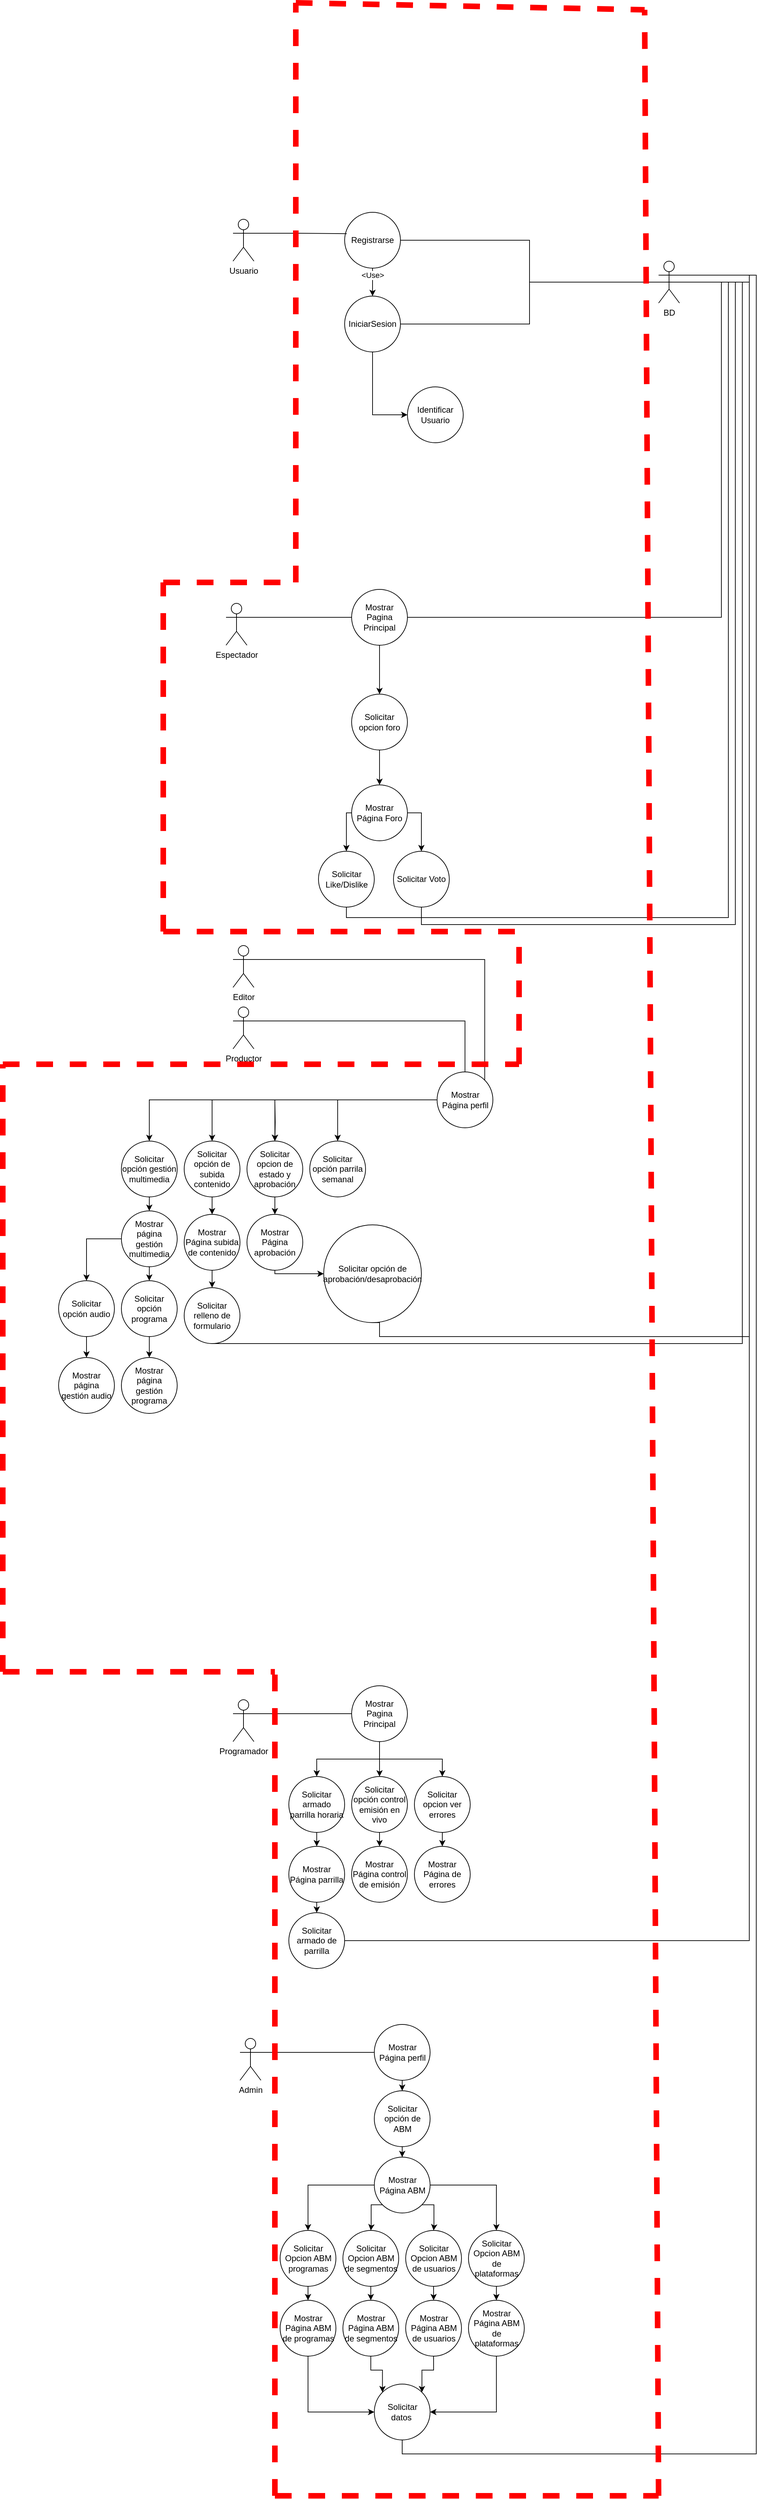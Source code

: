 <mxfile version="21.2.8" type="device">
  <diagram name="Página-1" id="OckT843x-lJwrtBGM3gO">
    <mxGraphModel dx="8350" dy="4545" grid="1" gridSize="10" guides="1" tooltips="1" connect="1" arrows="1" fold="1" page="1" pageScale="1" pageWidth="827" pageHeight="1169" math="0" shadow="0">
      <root>
        <mxCell id="0" />
        <mxCell id="1" parent="0" />
        <mxCell id="jSK1wQsOqo6iw2RfOeqB-2" value="Usuario" style="shape=umlActor;verticalLabelPosition=bottom;verticalAlign=top;html=1;outlineConnect=0;" parent="1" vertex="1">
          <mxGeometry x="-890" y="-130" width="30" height="60" as="geometry" />
        </mxCell>
        <mxCell id="jSK1wQsOqo6iw2RfOeqB-3" style="edgeStyle=orthogonalEdgeStyle;rounded=0;orthogonalLoop=1;jettySize=auto;html=1;exitX=0.5;exitY=1;exitDx=0;exitDy=0;" parent="1" source="jSK1wQsOqo6iw2RfOeqB-4" target="jSK1wQsOqo6iw2RfOeqB-5" edge="1">
          <mxGeometry relative="1" as="geometry" />
        </mxCell>
        <mxCell id="T_bKocLDF5SG0f0tNBpL-326" value="&amp;lt;Use&amp;gt;" style="edgeLabel;html=1;align=center;verticalAlign=middle;resizable=0;points=[];" parent="jSK1wQsOqo6iw2RfOeqB-3" connectable="0" vertex="1">
          <mxGeometry x="-0.53" y="-3" relative="1" as="geometry">
            <mxPoint x="3" as="offset" />
          </mxGeometry>
        </mxCell>
        <mxCell id="jSK1wQsOqo6iw2RfOeqB-4" value="Registrarse" style="ellipse;whiteSpace=wrap;html=1;aspect=fixed;" parent="1" vertex="1">
          <mxGeometry x="-730" y="-140" width="80" height="80" as="geometry" />
        </mxCell>
        <mxCell id="T_bKocLDF5SG0f0tNBpL-328" style="edgeStyle=orthogonalEdgeStyle;rounded=0;orthogonalLoop=1;jettySize=auto;html=1;exitX=1;exitY=0.5;exitDx=0;exitDy=0;endArrow=none;endFill=0;entryX=0.5;entryY=0.5;entryDx=0;entryDy=0;entryPerimeter=0;" parent="1" source="jSK1wQsOqo6iw2RfOeqB-5" target="jSK1wQsOqo6iw2RfOeqB-6" edge="1">
          <mxGeometry relative="1" as="geometry">
            <mxPoint x="-440" y="-50" as="targetPoint" />
          </mxGeometry>
        </mxCell>
        <mxCell id="Albroaq3FVYr9AdbzQTs-22" style="edgeStyle=orthogonalEdgeStyle;rounded=0;orthogonalLoop=1;jettySize=auto;html=1;exitX=0.5;exitY=1;exitDx=0;exitDy=0;entryX=0;entryY=0.5;entryDx=0;entryDy=0;" parent="1" source="jSK1wQsOqo6iw2RfOeqB-5" target="Albroaq3FVYr9AdbzQTs-18" edge="1">
          <mxGeometry relative="1" as="geometry" />
        </mxCell>
        <mxCell id="jSK1wQsOqo6iw2RfOeqB-5" value="IniciarSesion" style="ellipse;whiteSpace=wrap;html=1;aspect=fixed;" parent="1" vertex="1">
          <mxGeometry x="-730" y="-20" width="80" height="80" as="geometry" />
        </mxCell>
        <mxCell id="Albroaq3FVYr9AdbzQTs-26" style="edgeStyle=orthogonalEdgeStyle;rounded=0;orthogonalLoop=1;jettySize=auto;html=1;entryX=1;entryY=0.5;entryDx=0;entryDy=0;endArrow=none;endFill=0;" parent="1" target="Albroaq3FVYr9AdbzQTs-23" edge="1">
          <mxGeometry relative="1" as="geometry">
            <Array as="points">
              <mxPoint x="-190" y="-40" />
              <mxPoint x="-190" y="440" />
            </Array>
            <mxPoint x="-250" y="-40" as="sourcePoint" />
          </mxGeometry>
        </mxCell>
        <mxCell id="jSK1wQsOqo6iw2RfOeqB-6" value="BD" style="shape=umlActor;verticalLabelPosition=bottom;verticalAlign=top;html=1;outlineConnect=0;" parent="1" vertex="1">
          <mxGeometry x="-280" y="-70" width="30" height="60" as="geometry" />
        </mxCell>
        <mxCell id="qQwsvfNcmjzs0gGD21ip-3" style="edgeStyle=orthogonalEdgeStyle;rounded=0;orthogonalLoop=1;jettySize=auto;html=1;exitX=1;exitY=0.333;exitDx=0;exitDy=0;exitPerimeter=0;entryX=0;entryY=0.5;entryDx=0;entryDy=0;endArrow=none;endFill=0;" parent="1" source="jSK1wQsOqo6iw2RfOeqB-7" target="Albroaq3FVYr9AdbzQTs-23" edge="1">
          <mxGeometry relative="1" as="geometry" />
        </mxCell>
        <mxCell id="jSK1wQsOqo6iw2RfOeqB-7" value="Espectador" style="shape=umlActor;verticalLabelPosition=bottom;verticalAlign=top;html=1;outlineConnect=0;" parent="1" vertex="1">
          <mxGeometry x="-900" y="420" width="30" height="60" as="geometry" />
        </mxCell>
        <mxCell id="qQwsvfNcmjzs0gGD21ip-4" style="edgeStyle=orthogonalEdgeStyle;rounded=0;orthogonalLoop=1;jettySize=auto;html=1;exitX=1;exitY=0.333;exitDx=0;exitDy=0;exitPerimeter=0;entryX=0.5;entryY=0;entryDx=0;entryDy=0;endArrow=none;endFill=0;" parent="1" source="jSK1wQsOqo6iw2RfOeqB-8" target="Albroaq3FVYr9AdbzQTs-41" edge="1">
          <mxGeometry relative="1" as="geometry" />
        </mxCell>
        <mxCell id="jSK1wQsOqo6iw2RfOeqB-8" value="Productor" style="shape=umlActor;verticalLabelPosition=bottom;verticalAlign=top;html=1;outlineConnect=0;" parent="1" vertex="1">
          <mxGeometry x="-890" y="998" width="30" height="60" as="geometry" />
        </mxCell>
        <mxCell id="qQwsvfNcmjzs0gGD21ip-18" style="edgeStyle=orthogonalEdgeStyle;rounded=0;orthogonalLoop=1;jettySize=auto;html=1;exitX=1;exitY=0.333;exitDx=0;exitDy=0;exitPerimeter=0;endArrow=none;endFill=0;" parent="1" source="jSK1wQsOqo6iw2RfOeqB-9" target="tjhsjT6ZtuWOGcHWminc-7" edge="1">
          <mxGeometry relative="1" as="geometry" />
        </mxCell>
        <mxCell id="jSK1wQsOqo6iw2RfOeqB-9" value="Programador" style="shape=umlActor;verticalLabelPosition=bottom;verticalAlign=top;html=1;outlineConnect=0;" parent="1" vertex="1">
          <mxGeometry x="-890" y="1990" width="30" height="60" as="geometry" />
        </mxCell>
        <mxCell id="qQwsvfNcmjzs0gGD21ip-19" style="edgeStyle=orthogonalEdgeStyle;rounded=0;orthogonalLoop=1;jettySize=auto;html=1;exitX=1;exitY=0.333;exitDx=0;exitDy=0;exitPerimeter=0;endArrow=none;endFill=0;" parent="1" source="jSK1wQsOqo6iw2RfOeqB-10" target="qQwsvfNcmjzs0gGD21ip-1" edge="1">
          <mxGeometry relative="1" as="geometry" />
        </mxCell>
        <mxCell id="jSK1wQsOqo6iw2RfOeqB-10" value="Admin" style="shape=umlActor;verticalLabelPosition=bottom;verticalAlign=top;html=1;outlineConnect=0;" parent="1" vertex="1">
          <mxGeometry x="-880" y="2475" width="30" height="60" as="geometry" />
        </mxCell>
        <mxCell id="T_bKocLDF5SG0f0tNBpL-1" style="edgeStyle=orthogonalEdgeStyle;rounded=0;orthogonalLoop=1;jettySize=auto;html=1;exitX=1;exitY=1;exitDx=0;exitDy=0;entryX=1;entryY=0.5;entryDx=0;entryDy=0;" parent="1" edge="1">
          <mxGeometry relative="1" as="geometry">
            <mxPoint x="700" y="1118.284" as="sourcePoint" />
          </mxGeometry>
        </mxCell>
        <mxCell id="Albroaq3FVYr9AdbzQTs-3" style="edgeStyle=orthogonalEdgeStyle;rounded=0;orthogonalLoop=1;jettySize=auto;html=1;exitX=1;exitY=0.5;exitDx=0;exitDy=0;entryX=0.5;entryY=0.5;entryDx=0;entryDy=0;entryPerimeter=0;endArrow=none;endFill=0;" parent="1" source="jSK1wQsOqo6iw2RfOeqB-4" target="jSK1wQsOqo6iw2RfOeqB-6" edge="1">
          <mxGeometry relative="1" as="geometry" />
        </mxCell>
        <mxCell id="Albroaq3FVYr9AdbzQTs-18" value="Identificar Usuario" style="ellipse;whiteSpace=wrap;html=1;aspect=fixed;" parent="1" vertex="1">
          <mxGeometry x="-640" y="110" width="80" height="80" as="geometry" />
        </mxCell>
        <mxCell id="Albroaq3FVYr9AdbzQTs-30" style="edgeStyle=orthogonalEdgeStyle;rounded=0;orthogonalLoop=1;jettySize=auto;html=1;exitX=0.5;exitY=1;exitDx=0;exitDy=0;" parent="1" source="Albroaq3FVYr9AdbzQTs-23" target="Albroaq3FVYr9AdbzQTs-28" edge="1">
          <mxGeometry relative="1" as="geometry" />
        </mxCell>
        <mxCell id="Albroaq3FVYr9AdbzQTs-23" value="Mostrar Pagina Principal" style="ellipse;whiteSpace=wrap;html=1;aspect=fixed;" parent="1" vertex="1">
          <mxGeometry x="-720" y="400" width="80" height="80" as="geometry" />
        </mxCell>
        <mxCell id="Albroaq3FVYr9AdbzQTs-32" style="edgeStyle=orthogonalEdgeStyle;rounded=0;orthogonalLoop=1;jettySize=auto;html=1;exitX=0.5;exitY=1;exitDx=0;exitDy=0;entryX=0.5;entryY=0;entryDx=0;entryDy=0;" parent="1" source="Albroaq3FVYr9AdbzQTs-28" target="Albroaq3FVYr9AdbzQTs-31" edge="1">
          <mxGeometry relative="1" as="geometry" />
        </mxCell>
        <mxCell id="Albroaq3FVYr9AdbzQTs-28" value="Solicitar opcion foro" style="ellipse;whiteSpace=wrap;html=1;aspect=fixed;" parent="1" vertex="1">
          <mxGeometry x="-720" y="550" width="80" height="80" as="geometry" />
        </mxCell>
        <mxCell id="Albroaq3FVYr9AdbzQTs-37" style="edgeStyle=orthogonalEdgeStyle;rounded=0;orthogonalLoop=1;jettySize=auto;html=1;entryX=0.5;entryY=0;entryDx=0;entryDy=0;" parent="1" source="Albroaq3FVYr9AdbzQTs-31" target="Albroaq3FVYr9AdbzQTs-35" edge="1">
          <mxGeometry relative="1" as="geometry">
            <Array as="points">
              <mxPoint x="-727" y="720" />
            </Array>
          </mxGeometry>
        </mxCell>
        <mxCell id="Albroaq3FVYr9AdbzQTs-31" value="Mostrar Página Foro" style="ellipse;whiteSpace=wrap;html=1;aspect=fixed;" parent="1" vertex="1">
          <mxGeometry x="-720" y="680" width="80" height="80" as="geometry" />
        </mxCell>
        <mxCell id="Albroaq3FVYr9AdbzQTs-34" value="Solicitar Voto" style="ellipse;whiteSpace=wrap;html=1;aspect=fixed;" parent="1" vertex="1">
          <mxGeometry x="-660" y="775" width="80" height="80" as="geometry" />
        </mxCell>
        <mxCell id="Albroaq3FVYr9AdbzQTs-35" value="Solicitar Like/Dislike" style="ellipse;whiteSpace=wrap;html=1;aspect=fixed;" parent="1" vertex="1">
          <mxGeometry x="-767.5" y="775" width="80" height="80" as="geometry" />
        </mxCell>
        <mxCell id="Albroaq3FVYr9AdbzQTs-40" style="edgeStyle=orthogonalEdgeStyle;rounded=0;orthogonalLoop=1;jettySize=auto;html=1;exitX=1;exitY=0.5;exitDx=0;exitDy=0;entryX=0.5;entryY=0;entryDx=0;entryDy=0;" parent="1" source="Albroaq3FVYr9AdbzQTs-31" target="Albroaq3FVYr9AdbzQTs-34" edge="1">
          <mxGeometry relative="1" as="geometry" />
        </mxCell>
        <mxCell id="T_bKocLDF5SG0f0tNBpL-336" style="edgeStyle=orthogonalEdgeStyle;rounded=0;orthogonalLoop=1;jettySize=auto;html=1;exitX=0.5;exitY=1;exitDx=0;exitDy=0;entryX=0.5;entryY=0.5;entryDx=0;entryDy=0;entryPerimeter=0;endArrow=none;endFill=0;" parent="1" source="Albroaq3FVYr9AdbzQTs-35" target="jSK1wQsOqo6iw2RfOeqB-6" edge="1">
          <mxGeometry relative="1" as="geometry">
            <Array as="points">
              <mxPoint x="-728" y="870" />
              <mxPoint x="-180" y="870" />
              <mxPoint x="-180" y="-40" />
            </Array>
          </mxGeometry>
        </mxCell>
        <mxCell id="T_bKocLDF5SG0f0tNBpL-337" style="edgeStyle=orthogonalEdgeStyle;rounded=0;orthogonalLoop=1;jettySize=auto;html=1;exitX=0.5;exitY=1;exitDx=0;exitDy=0;entryX=0.5;entryY=0.5;entryDx=0;entryDy=0;entryPerimeter=0;endArrow=none;endFill=0;" parent="1" source="Albroaq3FVYr9AdbzQTs-34" target="jSK1wQsOqo6iw2RfOeqB-6" edge="1">
          <mxGeometry relative="1" as="geometry">
            <Array as="points">
              <mxPoint x="-620" y="880" />
              <mxPoint x="-170" y="880" />
              <mxPoint x="-170" y="-40" />
            </Array>
          </mxGeometry>
        </mxCell>
        <mxCell id="tjhsjT6ZtuWOGcHWminc-8" style="edgeStyle=orthogonalEdgeStyle;rounded=0;orthogonalLoop=1;jettySize=auto;html=1;exitX=0;exitY=0.5;exitDx=0;exitDy=0;entryX=0.5;entryY=0;entryDx=0;entryDy=0;" parent="1" source="Albroaq3FVYr9AdbzQTs-41" target="T_bKocLDF5SG0f0tNBpL-350" edge="1">
          <mxGeometry relative="1" as="geometry" />
        </mxCell>
        <mxCell id="tjhsjT6ZtuWOGcHWminc-9" style="edgeStyle=orthogonalEdgeStyle;rounded=0;orthogonalLoop=1;jettySize=auto;html=1;exitX=0;exitY=0.5;exitDx=0;exitDy=0;entryX=0.5;entryY=0;entryDx=0;entryDy=0;" parent="1" source="Albroaq3FVYr9AdbzQTs-41" target="T_bKocLDF5SG0f0tNBpL-348" edge="1">
          <mxGeometry relative="1" as="geometry" />
        </mxCell>
        <mxCell id="tjhsjT6ZtuWOGcHWminc-10" style="edgeStyle=orthogonalEdgeStyle;rounded=0;orthogonalLoop=1;jettySize=auto;html=1;exitX=0;exitY=0.5;exitDx=0;exitDy=0;entryX=0.5;entryY=0;entryDx=0;entryDy=0;" parent="1" source="Albroaq3FVYr9AdbzQTs-41" target="T_bKocLDF5SG0f0tNBpL-347" edge="1">
          <mxGeometry relative="1" as="geometry" />
        </mxCell>
        <mxCell id="tjhsjT6ZtuWOGcHWminc-11" style="edgeStyle=orthogonalEdgeStyle;rounded=0;orthogonalLoop=1;jettySize=auto;html=1;exitX=0;exitY=0.5;exitDx=0;exitDy=0;" parent="1" source="Albroaq3FVYr9AdbzQTs-41" target="T_bKocLDF5SG0f0tNBpL-351" edge="1">
          <mxGeometry relative="1" as="geometry" />
        </mxCell>
        <mxCell id="Albroaq3FVYr9AdbzQTs-41" value="Mostrar Página perfil" style="ellipse;whiteSpace=wrap;html=1;aspect=fixed;" parent="1" vertex="1">
          <mxGeometry x="-597.5" y="1091" width="80" height="80" as="geometry" />
        </mxCell>
        <mxCell id="tjhsjT6ZtuWOGcHWminc-12" style="edgeStyle=orthogonalEdgeStyle;rounded=0;orthogonalLoop=1;jettySize=auto;html=1;exitX=1;exitY=0.333;exitDx=0;exitDy=0;exitPerimeter=0;entryX=1;entryY=0;entryDx=0;entryDy=0;endArrow=none;endFill=0;" parent="1" source="T_bKocLDF5SG0f0tNBpL-342" target="Albroaq3FVYr9AdbzQTs-41" edge="1">
          <mxGeometry relative="1" as="geometry" />
        </mxCell>
        <mxCell id="T_bKocLDF5SG0f0tNBpL-342" value="Editor" style="shape=umlActor;verticalLabelPosition=bottom;verticalAlign=top;html=1;outlineConnect=0;" parent="1" vertex="1">
          <mxGeometry x="-890" y="910" width="30" height="60" as="geometry" />
        </mxCell>
        <mxCell id="T_bKocLDF5SG0f0tNBpL-356" style="edgeStyle=orthogonalEdgeStyle;rounded=0;orthogonalLoop=1;jettySize=auto;html=1;exitX=0.5;exitY=1;exitDx=0;exitDy=0;entryX=0.5;entryY=0;entryDx=0;entryDy=0;" parent="1" target="T_bKocLDF5SG0f0tNBpL-348" edge="1">
          <mxGeometry relative="1" as="geometry">
            <mxPoint x="-830" y="1135" as="sourcePoint" />
          </mxGeometry>
        </mxCell>
        <mxCell id="tjhsjT6ZtuWOGcHWminc-34" style="edgeStyle=orthogonalEdgeStyle;rounded=0;orthogonalLoop=1;jettySize=auto;html=1;exitX=0.5;exitY=1;exitDx=0;exitDy=0;entryX=0.5;entryY=0;entryDx=0;entryDy=0;" parent="1" source="T_bKocLDF5SG0f0tNBpL-347" target="tjhsjT6ZtuWOGcHWminc-33" edge="1">
          <mxGeometry relative="1" as="geometry" />
        </mxCell>
        <mxCell id="T_bKocLDF5SG0f0tNBpL-347" value="Solicitar opción de subida contenido" style="ellipse;whiteSpace=wrap;html=1;aspect=fixed;" parent="1" vertex="1">
          <mxGeometry x="-960" y="1190" width="80" height="80" as="geometry" />
        </mxCell>
        <mxCell id="tjhsjT6ZtuWOGcHWminc-37" style="edgeStyle=orthogonalEdgeStyle;rounded=0;orthogonalLoop=1;jettySize=auto;html=1;exitX=0.5;exitY=1;exitDx=0;exitDy=0;entryX=0.5;entryY=0;entryDx=0;entryDy=0;" parent="1" source="T_bKocLDF5SG0f0tNBpL-348" target="tjhsjT6ZtuWOGcHWminc-36" edge="1">
          <mxGeometry relative="1" as="geometry" />
        </mxCell>
        <mxCell id="T_bKocLDF5SG0f0tNBpL-348" value="Solicitar opcion de estado y aprobación" style="ellipse;whiteSpace=wrap;html=1;aspect=fixed;" parent="1" vertex="1">
          <mxGeometry x="-870" y="1190" width="80" height="80" as="geometry" />
        </mxCell>
        <mxCell id="T_bKocLDF5SG0f0tNBpL-350" value="Solicitar opción parrila semanal" style="ellipse;whiteSpace=wrap;html=1;aspect=fixed;" parent="1" vertex="1">
          <mxGeometry x="-780" y="1190" width="80" height="80" as="geometry" />
        </mxCell>
        <mxCell id="tjhsjT6ZtuWOGcHWminc-25" style="edgeStyle=orthogonalEdgeStyle;rounded=0;orthogonalLoop=1;jettySize=auto;html=1;exitX=0.5;exitY=1;exitDx=0;exitDy=0;entryX=0.5;entryY=0;entryDx=0;entryDy=0;" parent="1" source="T_bKocLDF5SG0f0tNBpL-351" target="tjhsjT6ZtuWOGcHWminc-24" edge="1">
          <mxGeometry relative="1" as="geometry" />
        </mxCell>
        <mxCell id="T_bKocLDF5SG0f0tNBpL-351" value="Solicitar opción gestión multimedia" style="ellipse;whiteSpace=wrap;html=1;aspect=fixed;" parent="1" vertex="1">
          <mxGeometry x="-1050" y="1190" width="80" height="80" as="geometry" />
        </mxCell>
        <mxCell id="tjhsjT6ZtuWOGcHWminc-32" style="edgeStyle=orthogonalEdgeStyle;rounded=0;orthogonalLoop=1;jettySize=auto;html=1;exitX=0.5;exitY=1;exitDx=0;exitDy=0;" parent="1" source="T_bKocLDF5SG0f0tNBpL-352" target="tjhsjT6ZtuWOGcHWminc-28" edge="1">
          <mxGeometry relative="1" as="geometry" />
        </mxCell>
        <mxCell id="T_bKocLDF5SG0f0tNBpL-352" value="Solicitar opción audio" style="ellipse;whiteSpace=wrap;html=1;aspect=fixed;" parent="1" vertex="1">
          <mxGeometry x="-1140" y="1390" width="80" height="80" as="geometry" />
        </mxCell>
        <mxCell id="tjhsjT6ZtuWOGcHWminc-31" style="edgeStyle=orthogonalEdgeStyle;rounded=0;orthogonalLoop=1;jettySize=auto;html=1;exitX=0.5;exitY=1;exitDx=0;exitDy=0;entryX=0.5;entryY=0;entryDx=0;entryDy=0;" parent="1" source="T_bKocLDF5SG0f0tNBpL-353" target="tjhsjT6ZtuWOGcHWminc-29" edge="1">
          <mxGeometry relative="1" as="geometry" />
        </mxCell>
        <mxCell id="T_bKocLDF5SG0f0tNBpL-353" value="Solicitar opción programa" style="ellipse;whiteSpace=wrap;html=1;aspect=fixed;" parent="1" vertex="1">
          <mxGeometry x="-1050" y="1390" width="80" height="80" as="geometry" />
        </mxCell>
        <mxCell id="tjhsjT6ZtuWOGcHWminc-1" value="Solicitar opción de aprobación/desaprobación" style="ellipse;whiteSpace=wrap;html=1;aspect=fixed;" parent="1" vertex="1">
          <mxGeometry x="-760" y="1310" width="140" height="140" as="geometry" />
        </mxCell>
        <mxCell id="tjhsjT6ZtuWOGcHWminc-3" value="Solicitar relleno de formulario" style="ellipse;whiteSpace=wrap;html=1;aspect=fixed;" parent="1" vertex="1">
          <mxGeometry x="-960" y="1400" width="80" height="80" as="geometry" />
        </mxCell>
        <mxCell id="tjhsjT6ZtuWOGcHWminc-5" style="edgeStyle=orthogonalEdgeStyle;rounded=0;orthogonalLoop=1;jettySize=auto;html=1;exitX=0.5;exitY=1;exitDx=0;exitDy=0;endArrow=none;endFill=0;" parent="1" source="tjhsjT6ZtuWOGcHWminc-3" edge="1">
          <mxGeometry relative="1" as="geometry">
            <Array as="points">
              <mxPoint x="-920" y="1480" />
              <mxPoint x="-160" y="1480" />
              <mxPoint x="-160" y="-40" />
            </Array>
            <mxPoint x="-250" y="-40" as="targetPoint" />
          </mxGeometry>
        </mxCell>
        <mxCell id="tjhsjT6ZtuWOGcHWminc-6" style="edgeStyle=orthogonalEdgeStyle;rounded=0;orthogonalLoop=1;jettySize=auto;html=1;exitX=0.5;exitY=1;exitDx=0;exitDy=0;endArrow=none;endFill=0;" parent="1" source="tjhsjT6ZtuWOGcHWminc-1" edge="1">
          <mxGeometry relative="1" as="geometry">
            <Array as="points">
              <mxPoint x="-680" y="1450" />
              <mxPoint x="-680" y="1470" />
              <mxPoint x="-150" y="1470" />
              <mxPoint x="-150" y="-40" />
            </Array>
            <mxPoint x="-250" y="-40" as="targetPoint" />
          </mxGeometry>
        </mxCell>
        <mxCell id="tjhsjT6ZtuWOGcHWminc-55" style="edgeStyle=orthogonalEdgeStyle;rounded=0;orthogonalLoop=1;jettySize=auto;html=1;exitX=0.5;exitY=1;exitDx=0;exitDy=0;" parent="1" source="qQwsvfNcmjzs0gGD21ip-1" target="qQwsvfNcmjzs0gGD21ip-20" edge="1">
          <mxGeometry relative="1" as="geometry" />
        </mxCell>
        <mxCell id="qQwsvfNcmjzs0gGD21ip-1" value="Mostrar Página perfil" style="ellipse;whiteSpace=wrap;html=1;aspect=fixed;" parent="1" vertex="1">
          <mxGeometry x="-687.5" y="2455" width="80" height="80" as="geometry" />
        </mxCell>
        <mxCell id="qQwsvfNcmjzs0gGD21ip-10" style="edgeStyle=orthogonalEdgeStyle;rounded=0;orthogonalLoop=1;jettySize=auto;html=1;exitX=1;exitY=0.333;exitDx=0;exitDy=0;exitPerimeter=0;entryX=0.037;entryY=0.383;entryDx=0;entryDy=0;entryPerimeter=0;endArrow=none;endFill=0;" parent="1" source="jSK1wQsOqo6iw2RfOeqB-2" target="jSK1wQsOqo6iw2RfOeqB-4" edge="1">
          <mxGeometry relative="1" as="geometry" />
        </mxCell>
        <mxCell id="tjhsjT6ZtuWOGcHWminc-21" style="edgeStyle=orthogonalEdgeStyle;rounded=0;orthogonalLoop=1;jettySize=auto;html=1;exitX=0.5;exitY=1;exitDx=0;exitDy=0;entryX=0.5;entryY=0;entryDx=0;entryDy=0;" parent="1" source="tjhsjT6ZtuWOGcHWminc-7" target="tjhsjT6ZtuWOGcHWminc-20" edge="1">
          <mxGeometry relative="1" as="geometry" />
        </mxCell>
        <mxCell id="tjhsjT6ZtuWOGcHWminc-22" style="edgeStyle=orthogonalEdgeStyle;rounded=0;orthogonalLoop=1;jettySize=auto;html=1;exitX=0.5;exitY=1;exitDx=0;exitDy=0;entryX=0.5;entryY=0;entryDx=0;entryDy=0;" parent="1" source="tjhsjT6ZtuWOGcHWminc-7" target="tjhsjT6ZtuWOGcHWminc-18" edge="1">
          <mxGeometry relative="1" as="geometry" />
        </mxCell>
        <mxCell id="tjhsjT6ZtuWOGcHWminc-23" style="edgeStyle=orthogonalEdgeStyle;rounded=0;orthogonalLoop=1;jettySize=auto;html=1;exitX=0.5;exitY=1;exitDx=0;exitDy=0;entryX=0.5;entryY=0;entryDx=0;entryDy=0;" parent="1" source="tjhsjT6ZtuWOGcHWminc-7" target="tjhsjT6ZtuWOGcHWminc-19" edge="1">
          <mxGeometry relative="1" as="geometry" />
        </mxCell>
        <mxCell id="tjhsjT6ZtuWOGcHWminc-7" value="Mostrar Pagina Principal" style="ellipse;whiteSpace=wrap;html=1;aspect=fixed;" parent="1" vertex="1">
          <mxGeometry x="-720" y="1970" width="80" height="80" as="geometry" />
        </mxCell>
        <mxCell id="tjhsjT6ZtuWOGcHWminc-47" style="edgeStyle=orthogonalEdgeStyle;rounded=0;orthogonalLoop=1;jettySize=auto;html=1;exitX=0.5;exitY=1;exitDx=0;exitDy=0;entryX=0.5;entryY=0;entryDx=0;entryDy=0;" parent="1" source="tjhsjT6ZtuWOGcHWminc-18" target="tjhsjT6ZtuWOGcHWminc-42" edge="1">
          <mxGeometry relative="1" as="geometry" />
        </mxCell>
        <mxCell id="tjhsjT6ZtuWOGcHWminc-18" value="Solicitar opción control emisión en vivo" style="ellipse;whiteSpace=wrap;html=1;aspect=fixed;" parent="1" vertex="1">
          <mxGeometry x="-720" y="2100" width="80" height="80" as="geometry" />
        </mxCell>
        <mxCell id="tjhsjT6ZtuWOGcHWminc-48" style="edgeStyle=orthogonalEdgeStyle;rounded=0;orthogonalLoop=1;jettySize=auto;html=1;exitX=0.5;exitY=1;exitDx=0;exitDy=0;entryX=0.5;entryY=0;entryDx=0;entryDy=0;" parent="1" source="tjhsjT6ZtuWOGcHWminc-19" target="tjhsjT6ZtuWOGcHWminc-43" edge="1">
          <mxGeometry relative="1" as="geometry" />
        </mxCell>
        <mxCell id="tjhsjT6ZtuWOGcHWminc-19" value="Solicitar opcion ver errores" style="ellipse;whiteSpace=wrap;html=1;aspect=fixed;" parent="1" vertex="1">
          <mxGeometry x="-630" y="2100" width="80" height="80" as="geometry" />
        </mxCell>
        <mxCell id="tjhsjT6ZtuWOGcHWminc-46" style="edgeStyle=orthogonalEdgeStyle;rounded=0;orthogonalLoop=1;jettySize=auto;html=1;exitX=0.5;exitY=1;exitDx=0;exitDy=0;entryX=0.5;entryY=0;entryDx=0;entryDy=0;" parent="1" source="tjhsjT6ZtuWOGcHWminc-20" target="tjhsjT6ZtuWOGcHWminc-44" edge="1">
          <mxGeometry relative="1" as="geometry" />
        </mxCell>
        <mxCell id="tjhsjT6ZtuWOGcHWminc-20" value="Solicitar armado parrilla horaria" style="ellipse;whiteSpace=wrap;html=1;aspect=fixed;" parent="1" vertex="1">
          <mxGeometry x="-810" y="2100" width="80" height="80" as="geometry" />
        </mxCell>
        <mxCell id="tjhsjT6ZtuWOGcHWminc-26" style="edgeStyle=orthogonalEdgeStyle;rounded=0;orthogonalLoop=1;jettySize=auto;html=1;exitX=0.5;exitY=1;exitDx=0;exitDy=0;entryX=0.5;entryY=0;entryDx=0;entryDy=0;" parent="1" source="tjhsjT6ZtuWOGcHWminc-24" target="T_bKocLDF5SG0f0tNBpL-353" edge="1">
          <mxGeometry relative="1" as="geometry" />
        </mxCell>
        <mxCell id="tjhsjT6ZtuWOGcHWminc-27" style="edgeStyle=orthogonalEdgeStyle;rounded=0;orthogonalLoop=1;jettySize=auto;html=1;exitX=0;exitY=0.5;exitDx=0;exitDy=0;entryX=0.5;entryY=0;entryDx=0;entryDy=0;" parent="1" source="tjhsjT6ZtuWOGcHWminc-24" target="T_bKocLDF5SG0f0tNBpL-352" edge="1">
          <mxGeometry relative="1" as="geometry" />
        </mxCell>
        <mxCell id="tjhsjT6ZtuWOGcHWminc-24" value="Mostrar página gestión multimedia" style="ellipse;whiteSpace=wrap;html=1;aspect=fixed;" parent="1" vertex="1">
          <mxGeometry x="-1050" y="1290" width="80" height="80" as="geometry" />
        </mxCell>
        <mxCell id="tjhsjT6ZtuWOGcHWminc-28" value="Mostrar página gestión audio" style="ellipse;whiteSpace=wrap;html=1;aspect=fixed;" parent="1" vertex="1">
          <mxGeometry x="-1140" y="1500" width="80" height="80" as="geometry" />
        </mxCell>
        <mxCell id="tjhsjT6ZtuWOGcHWminc-29" value="Mostrar página gestión programa" style="ellipse;whiteSpace=wrap;html=1;aspect=fixed;" parent="1" vertex="1">
          <mxGeometry x="-1050" y="1500" width="80" height="80" as="geometry" />
        </mxCell>
        <mxCell id="tjhsjT6ZtuWOGcHWminc-35" style="edgeStyle=orthogonalEdgeStyle;rounded=0;orthogonalLoop=1;jettySize=auto;html=1;exitX=0.5;exitY=1;exitDx=0;exitDy=0;" parent="1" source="tjhsjT6ZtuWOGcHWminc-33" target="tjhsjT6ZtuWOGcHWminc-3" edge="1">
          <mxGeometry relative="1" as="geometry" />
        </mxCell>
        <mxCell id="tjhsjT6ZtuWOGcHWminc-33" value="Mostrar Página subida de contenido" style="ellipse;whiteSpace=wrap;html=1;aspect=fixed;" parent="1" vertex="1">
          <mxGeometry x="-960" y="1295" width="80" height="80" as="geometry" />
        </mxCell>
        <mxCell id="tjhsjT6ZtuWOGcHWminc-38" style="edgeStyle=orthogonalEdgeStyle;rounded=0;orthogonalLoop=1;jettySize=auto;html=1;exitX=0.5;exitY=1;exitDx=0;exitDy=0;entryX=0;entryY=0.5;entryDx=0;entryDy=0;" parent="1" source="tjhsjT6ZtuWOGcHWminc-36" target="tjhsjT6ZtuWOGcHWminc-1" edge="1">
          <mxGeometry relative="1" as="geometry">
            <Array as="points">
              <mxPoint x="-830" y="1380" />
            </Array>
          </mxGeometry>
        </mxCell>
        <mxCell id="tjhsjT6ZtuWOGcHWminc-36" value="Mostrar Página aprobación" style="ellipse;whiteSpace=wrap;html=1;aspect=fixed;" parent="1" vertex="1">
          <mxGeometry x="-870" y="1295" width="80" height="80" as="geometry" />
        </mxCell>
        <mxCell id="tjhsjT6ZtuWOGcHWminc-42" value="Mostrar Página control de emisión" style="ellipse;whiteSpace=wrap;html=1;aspect=fixed;" parent="1" vertex="1">
          <mxGeometry x="-720" y="2200" width="80" height="80" as="geometry" />
        </mxCell>
        <mxCell id="tjhsjT6ZtuWOGcHWminc-43" value="Mostrar Página de errores" style="ellipse;whiteSpace=wrap;html=1;aspect=fixed;" parent="1" vertex="1">
          <mxGeometry x="-630" y="2200" width="80" height="80" as="geometry" />
        </mxCell>
        <mxCell id="tjhsjT6ZtuWOGcHWminc-49" style="edgeStyle=orthogonalEdgeStyle;rounded=0;orthogonalLoop=1;jettySize=auto;html=1;exitX=0.5;exitY=1;exitDx=0;exitDy=0;entryX=0.5;entryY=0;entryDx=0;entryDy=0;" parent="1" source="tjhsjT6ZtuWOGcHWminc-44" target="tjhsjT6ZtuWOGcHWminc-45" edge="1">
          <mxGeometry relative="1" as="geometry" />
        </mxCell>
        <mxCell id="tjhsjT6ZtuWOGcHWminc-44" value="Mostrar Página parrilla" style="ellipse;whiteSpace=wrap;html=1;aspect=fixed;" parent="1" vertex="1">
          <mxGeometry x="-810" y="2200" width="80" height="80" as="geometry" />
        </mxCell>
        <mxCell id="tjhsjT6ZtuWOGcHWminc-45" value="Solicitar armado de parrilla" style="ellipse;whiteSpace=wrap;html=1;aspect=fixed;" parent="1" vertex="1">
          <mxGeometry x="-810" y="2295" width="80" height="80" as="geometry" />
        </mxCell>
        <mxCell id="tjhsjT6ZtuWOGcHWminc-50" style="edgeStyle=orthogonalEdgeStyle;rounded=0;orthogonalLoop=1;jettySize=auto;html=1;exitX=1;exitY=0.5;exitDx=0;exitDy=0;entryX=1;entryY=0.333;entryDx=0;entryDy=0;entryPerimeter=0;endArrow=none;endFill=0;" parent="1" source="tjhsjT6ZtuWOGcHWminc-45" target="jSK1wQsOqo6iw2RfOeqB-6" edge="1">
          <mxGeometry relative="1" as="geometry">
            <Array as="points">
              <mxPoint x="-150" y="2335" />
              <mxPoint x="-150" y="-50" />
            </Array>
          </mxGeometry>
        </mxCell>
        <mxCell id="tjhsjT6ZtuWOGcHWminc-57" style="edgeStyle=orthogonalEdgeStyle;rounded=0;orthogonalLoop=1;jettySize=auto;html=1;exitX=0.5;exitY=1;exitDx=0;exitDy=0;" parent="1" source="qQwsvfNcmjzs0gGD21ip-20" target="tjhsjT6ZtuWOGcHWminc-56" edge="1">
          <mxGeometry relative="1" as="geometry" />
        </mxCell>
        <mxCell id="qQwsvfNcmjzs0gGD21ip-20" value="Solicitar opción de ABM" style="ellipse;whiteSpace=wrap;html=1;aspect=fixed;" parent="1" vertex="1">
          <mxGeometry x="-687.5" y="2550" width="80" height="80" as="geometry" />
        </mxCell>
        <mxCell id="tjhsjT6ZtuWOGcHWminc-67" style="edgeStyle=orthogonalEdgeStyle;rounded=0;orthogonalLoop=1;jettySize=auto;html=1;exitX=0.5;exitY=1;exitDx=0;exitDy=0;" parent="1" source="qQwsvfNcmjzs0gGD21ip-21" target="qQwsvfNcmjzs0gGD21ip-30" edge="1">
          <mxGeometry relative="1" as="geometry" />
        </mxCell>
        <mxCell id="qQwsvfNcmjzs0gGD21ip-21" value="Solicitar Opcion ABM programas" style="ellipse;whiteSpace=wrap;html=1;aspect=fixed;" parent="1" vertex="1">
          <mxGeometry x="-822.5" y="2750" width="80" height="80" as="geometry" />
        </mxCell>
        <mxCell id="tjhsjT6ZtuWOGcHWminc-69" style="edgeStyle=orthogonalEdgeStyle;rounded=0;orthogonalLoop=1;jettySize=auto;html=1;exitX=0.5;exitY=1;exitDx=0;exitDy=0;entryX=0.5;entryY=0;entryDx=0;entryDy=0;" parent="1" source="qQwsvfNcmjzs0gGD21ip-22" target="tjhsjT6ZtuWOGcHWminc-64" edge="1">
          <mxGeometry relative="1" as="geometry" />
        </mxCell>
        <mxCell id="qQwsvfNcmjzs0gGD21ip-22" value="Solicitar Opcion ABM de segmentos" style="ellipse;whiteSpace=wrap;html=1;aspect=fixed;" parent="1" vertex="1">
          <mxGeometry x="-732.5" y="2750" width="80" height="80" as="geometry" />
        </mxCell>
        <mxCell id="tjhsjT6ZtuWOGcHWminc-70" style="edgeStyle=orthogonalEdgeStyle;rounded=0;orthogonalLoop=1;jettySize=auto;html=1;exitX=0.5;exitY=1;exitDx=0;exitDy=0;entryX=0.5;entryY=0;entryDx=0;entryDy=0;" parent="1" source="qQwsvfNcmjzs0gGD21ip-23" target="tjhsjT6ZtuWOGcHWminc-66" edge="1">
          <mxGeometry relative="1" as="geometry" />
        </mxCell>
        <mxCell id="qQwsvfNcmjzs0gGD21ip-23" value="Solicitar Opcion ABM de usuarios" style="ellipse;whiteSpace=wrap;html=1;aspect=fixed;" parent="1" vertex="1">
          <mxGeometry x="-642.5" y="2750" width="80" height="80" as="geometry" />
        </mxCell>
        <mxCell id="tjhsjT6ZtuWOGcHWminc-71" style="edgeStyle=orthogonalEdgeStyle;rounded=0;orthogonalLoop=1;jettySize=auto;html=1;exitX=0.5;exitY=1;exitDx=0;exitDy=0;" parent="1" source="qQwsvfNcmjzs0gGD21ip-24" target="tjhsjT6ZtuWOGcHWminc-65" edge="1">
          <mxGeometry relative="1" as="geometry" />
        </mxCell>
        <mxCell id="qQwsvfNcmjzs0gGD21ip-24" value="Solicitar Opcion ABM de plataformas" style="ellipse;whiteSpace=wrap;html=1;aspect=fixed;" parent="1" vertex="1">
          <mxGeometry x="-552.5" y="2750" width="80" height="80" as="geometry" />
        </mxCell>
        <mxCell id="tjhsjT6ZtuWOGcHWminc-58" style="edgeStyle=orthogonalEdgeStyle;rounded=0;orthogonalLoop=1;jettySize=auto;html=1;exitX=0;exitY=0.5;exitDx=0;exitDy=0;" parent="1" source="tjhsjT6ZtuWOGcHWminc-56" target="qQwsvfNcmjzs0gGD21ip-21" edge="1">
          <mxGeometry relative="1" as="geometry" />
        </mxCell>
        <mxCell id="tjhsjT6ZtuWOGcHWminc-59" style="edgeStyle=orthogonalEdgeStyle;rounded=0;orthogonalLoop=1;jettySize=auto;html=1;exitX=0;exitY=1;exitDx=0;exitDy=0;entryX=0.5;entryY=0;entryDx=0;entryDy=0;" parent="1" source="tjhsjT6ZtuWOGcHWminc-56" target="qQwsvfNcmjzs0gGD21ip-22" edge="1">
          <mxGeometry relative="1" as="geometry">
            <Array as="points">
              <mxPoint x="-692" y="2713" />
              <mxPoint x="-692" y="2745" />
            </Array>
          </mxGeometry>
        </mxCell>
        <mxCell id="tjhsjT6ZtuWOGcHWminc-60" style="edgeStyle=orthogonalEdgeStyle;rounded=0;orthogonalLoop=1;jettySize=auto;html=1;exitX=1;exitY=1;exitDx=0;exitDy=0;entryX=0.5;entryY=0;entryDx=0;entryDy=0;" parent="1" source="tjhsjT6ZtuWOGcHWminc-56" target="qQwsvfNcmjzs0gGD21ip-23" edge="1">
          <mxGeometry relative="1" as="geometry">
            <Array as="points">
              <mxPoint x="-602" y="2713" />
              <mxPoint x="-602" y="2745" />
            </Array>
          </mxGeometry>
        </mxCell>
        <mxCell id="tjhsjT6ZtuWOGcHWminc-61" style="edgeStyle=orthogonalEdgeStyle;rounded=0;orthogonalLoop=1;jettySize=auto;html=1;exitX=1;exitY=0.5;exitDx=0;exitDy=0;" parent="1" source="tjhsjT6ZtuWOGcHWminc-56" target="qQwsvfNcmjzs0gGD21ip-24" edge="1">
          <mxGeometry relative="1" as="geometry" />
        </mxCell>
        <mxCell id="tjhsjT6ZtuWOGcHWminc-56" value="Mostrar Página ABM" style="ellipse;whiteSpace=wrap;html=1;aspect=fixed;" parent="1" vertex="1">
          <mxGeometry x="-687.5" y="2645" width="80" height="80" as="geometry" />
        </mxCell>
        <mxCell id="tjhsjT6ZtuWOGcHWminc-74" style="edgeStyle=orthogonalEdgeStyle;rounded=0;orthogonalLoop=1;jettySize=auto;html=1;exitX=0.5;exitY=1;exitDx=0;exitDy=0;entryX=0;entryY=0;entryDx=0;entryDy=0;" parent="1" source="tjhsjT6ZtuWOGcHWminc-64" target="tjhsjT6ZtuWOGcHWminc-72" edge="1">
          <mxGeometry relative="1" as="geometry" />
        </mxCell>
        <mxCell id="tjhsjT6ZtuWOGcHWminc-64" value="Mostrar Página ABM de segmentos" style="ellipse;whiteSpace=wrap;html=1;aspect=fixed;" parent="1" vertex="1">
          <mxGeometry x="-732.5" y="2850" width="80" height="80" as="geometry" />
        </mxCell>
        <mxCell id="tjhsjT6ZtuWOGcHWminc-76" style="edgeStyle=orthogonalEdgeStyle;rounded=0;orthogonalLoop=1;jettySize=auto;html=1;exitX=0.5;exitY=1;exitDx=0;exitDy=0;entryX=1;entryY=0.5;entryDx=0;entryDy=0;" parent="1" source="tjhsjT6ZtuWOGcHWminc-65" target="tjhsjT6ZtuWOGcHWminc-72" edge="1">
          <mxGeometry relative="1" as="geometry" />
        </mxCell>
        <mxCell id="tjhsjT6ZtuWOGcHWminc-65" value="Mostrar Página ABM de plataformas" style="ellipse;whiteSpace=wrap;html=1;aspect=fixed;" parent="1" vertex="1">
          <mxGeometry x="-552.5" y="2850" width="80" height="80" as="geometry" />
        </mxCell>
        <mxCell id="tjhsjT6ZtuWOGcHWminc-66" value="Mostrar Página ABM de usuarios" style="ellipse;whiteSpace=wrap;html=1;aspect=fixed;" parent="1" vertex="1">
          <mxGeometry x="-642.5" y="2850" width="80" height="80" as="geometry" />
        </mxCell>
        <mxCell id="tjhsjT6ZtuWOGcHWminc-72" value="Solicitar datos&amp;nbsp;" style="ellipse;whiteSpace=wrap;html=1;aspect=fixed;" parent="1" vertex="1">
          <mxGeometry x="-687.5" y="2970" width="80" height="80" as="geometry" />
        </mxCell>
        <mxCell id="qQwsvfNcmjzs0gGD21ip-30" value="Mostrar Página ABM de programas" style="ellipse;whiteSpace=wrap;html=1;aspect=fixed;" parent="1" vertex="1">
          <mxGeometry x="-822.5" y="2850" width="80" height="80" as="geometry" />
        </mxCell>
        <mxCell id="tjhsjT6ZtuWOGcHWminc-75" style="edgeStyle=orthogonalEdgeStyle;rounded=0;orthogonalLoop=1;jettySize=auto;html=1;exitX=0.5;exitY=1;exitDx=0;exitDy=0;entryX=1;entryY=0;entryDx=0;entryDy=0;" parent="1" source="tjhsjT6ZtuWOGcHWminc-66" target="tjhsjT6ZtuWOGcHWminc-72" edge="1">
          <mxGeometry relative="1" as="geometry" />
        </mxCell>
        <mxCell id="tjhsjT6ZtuWOGcHWminc-73" style="edgeStyle=orthogonalEdgeStyle;rounded=0;orthogonalLoop=1;jettySize=auto;html=1;exitX=0.5;exitY=1;exitDx=0;exitDy=0;entryX=0;entryY=0.5;entryDx=0;entryDy=0;" parent="1" source="qQwsvfNcmjzs0gGD21ip-30" target="tjhsjT6ZtuWOGcHWminc-72" edge="1">
          <mxGeometry relative="1" as="geometry" />
        </mxCell>
        <mxCell id="qQwsvfNcmjzs0gGD21ip-32" style="edgeStyle=orthogonalEdgeStyle;rounded=0;orthogonalLoop=1;jettySize=auto;html=1;exitX=0.5;exitY=1;exitDx=0;exitDy=0;entryX=1;entryY=0.333;entryDx=0;entryDy=0;entryPerimeter=0;endArrow=none;endFill=0;" parent="1" source="tjhsjT6ZtuWOGcHWminc-72" target="jSK1wQsOqo6iw2RfOeqB-6" edge="1">
          <mxGeometry relative="1" as="geometry">
            <mxPoint x="-110" y="570" as="targetPoint" />
            <Array as="points">
              <mxPoint x="-647" y="3070" />
              <mxPoint x="-140" y="3070" />
              <mxPoint x="-140" y="-50" />
            </Array>
          </mxGeometry>
        </mxCell>
        <mxCell id="tjhsjT6ZtuWOGcHWminc-79" value="" style="endArrow=none;html=1;rounded=0;dashed=1;strokeWidth=8;strokeColor=#FF0000;" parent="1" edge="1">
          <mxGeometry width="50" height="50" relative="1" as="geometry">
            <mxPoint x="-800" y="390" as="sourcePoint" />
            <mxPoint x="-800" y="-440" as="targetPoint" />
          </mxGeometry>
        </mxCell>
        <mxCell id="tjhsjT6ZtuWOGcHWminc-80" value="" style="endArrow=none;html=1;rounded=0;dashed=1;strokeWidth=8;strokeColor=#FF0000;" parent="1" edge="1">
          <mxGeometry width="50" height="50" relative="1" as="geometry">
            <mxPoint x="-990" y="390" as="sourcePoint" />
            <mxPoint x="-800" y="390" as="targetPoint" />
          </mxGeometry>
        </mxCell>
        <mxCell id="tjhsjT6ZtuWOGcHWminc-81" value="" style="endArrow=none;html=1;rounded=0;dashed=1;strokeWidth=8;strokeColor=#FF0000;" parent="1" edge="1">
          <mxGeometry width="50" height="50" relative="1" as="geometry">
            <mxPoint x="-990" y="890" as="sourcePoint" />
            <mxPoint x="-990" y="390" as="targetPoint" />
          </mxGeometry>
        </mxCell>
        <mxCell id="tjhsjT6ZtuWOGcHWminc-82" value="" style="endArrow=none;html=1;rounded=0;dashed=1;strokeWidth=8;strokeColor=#FF0000;" parent="1" edge="1">
          <mxGeometry width="50" height="50" relative="1" as="geometry">
            <mxPoint x="-990" y="890" as="sourcePoint" />
            <mxPoint x="-480" y="890" as="targetPoint" />
          </mxGeometry>
        </mxCell>
        <mxCell id="tjhsjT6ZtuWOGcHWminc-83" value="" style="endArrow=none;html=1;rounded=0;dashed=1;strokeWidth=8;strokeColor=#FF0000;" parent="1" edge="1">
          <mxGeometry width="50" height="50" relative="1" as="geometry">
            <mxPoint x="-480" y="1080" as="sourcePoint" />
            <mxPoint x="-480" y="890" as="targetPoint" />
          </mxGeometry>
        </mxCell>
        <mxCell id="tjhsjT6ZtuWOGcHWminc-84" value="" style="endArrow=none;html=1;rounded=0;dashed=1;strokeWidth=8;strokeColor=#FF0000;" parent="1" edge="1">
          <mxGeometry width="50" height="50" relative="1" as="geometry">
            <mxPoint x="-1220" y="1080" as="sourcePoint" />
            <mxPoint x="-480" y="1080" as="targetPoint" />
          </mxGeometry>
        </mxCell>
        <mxCell id="tjhsjT6ZtuWOGcHWminc-85" value="" style="endArrow=none;html=1;rounded=0;dashed=1;strokeWidth=8;strokeColor=#FF0000;" parent="1" edge="1">
          <mxGeometry width="50" height="50" relative="1" as="geometry">
            <mxPoint x="-1220" y="1950" as="sourcePoint" />
            <mxPoint x="-1220" y="1080" as="targetPoint" />
          </mxGeometry>
        </mxCell>
        <mxCell id="tjhsjT6ZtuWOGcHWminc-86" value="" style="endArrow=none;html=1;rounded=0;dashed=1;strokeWidth=8;strokeColor=#FF0000;" parent="1" edge="1">
          <mxGeometry width="50" height="50" relative="1" as="geometry">
            <mxPoint x="-1220" y="1950" as="sourcePoint" />
            <mxPoint x="-830" y="1950" as="targetPoint" />
          </mxGeometry>
        </mxCell>
        <mxCell id="tjhsjT6ZtuWOGcHWminc-87" value="" style="endArrow=none;html=1;rounded=0;dashed=1;strokeWidth=8;strokeColor=#FF0000;" parent="1" edge="1">
          <mxGeometry width="50" height="50" relative="1" as="geometry">
            <mxPoint x="-830" y="3130" as="sourcePoint" />
            <mxPoint x="-830" y="1950" as="targetPoint" />
          </mxGeometry>
        </mxCell>
        <mxCell id="tjhsjT6ZtuWOGcHWminc-88" value="" style="endArrow=none;html=1;rounded=0;dashed=1;strokeWidth=8;strokeColor=#FF0000;" parent="1" edge="1">
          <mxGeometry width="50" height="50" relative="1" as="geometry">
            <mxPoint x="-830" y="3130" as="sourcePoint" />
            <mxPoint x="-280" y="3130" as="targetPoint" />
          </mxGeometry>
        </mxCell>
        <mxCell id="tjhsjT6ZtuWOGcHWminc-89" value="" style="endArrow=none;html=1;rounded=0;dashed=1;strokeWidth=8;strokeColor=#FF0000;" parent="1" edge="1">
          <mxGeometry width="50" height="50" relative="1" as="geometry">
            <mxPoint x="-800" y="-440" as="sourcePoint" />
            <mxPoint x="-300" y="-430" as="targetPoint" />
          </mxGeometry>
        </mxCell>
        <mxCell id="tjhsjT6ZtuWOGcHWminc-90" value="" style="endArrow=none;html=1;rounded=0;dashed=1;strokeWidth=8;strokeColor=#FF0000;" parent="1" edge="1">
          <mxGeometry width="50" height="50" relative="1" as="geometry">
            <mxPoint x="-280" y="3130" as="sourcePoint" />
            <mxPoint x="-300" y="-430" as="targetPoint" />
          </mxGeometry>
        </mxCell>
      </root>
    </mxGraphModel>
  </diagram>
</mxfile>

